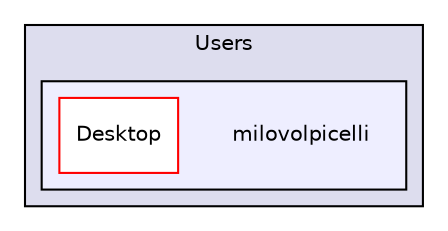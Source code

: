 digraph "/Users/milovolpicelli" {
  compound=true
  node [ fontsize="10", fontname="Helvetica"];
  edge [ labelfontsize="10", labelfontname="Helvetica"];
  subgraph clusterdir_d522931ffa1371640980b621734a4381 {
    graph [ bgcolor="#ddddee", pencolor="black", label="Users" fontname="Helvetica", fontsize="10", URL="dir_d522931ffa1371640980b621734a4381.html"]
  subgraph clusterdir_b5ae07536fff603cc858854972b99ddb {
    graph [ bgcolor="#eeeeff", pencolor="black", label="" URL="dir_b5ae07536fff603cc858854972b99ddb.html"];
    dir_b5ae07536fff603cc858854972b99ddb [shape=plaintext label="milovolpicelli"];
    dir_2b7dece7b1f1090b08f698db9a409518 [shape=box label="Desktop" color="red" fillcolor="white" style="filled" URL="dir_2b7dece7b1f1090b08f698db9a409518.html"];
  }
  }
}
